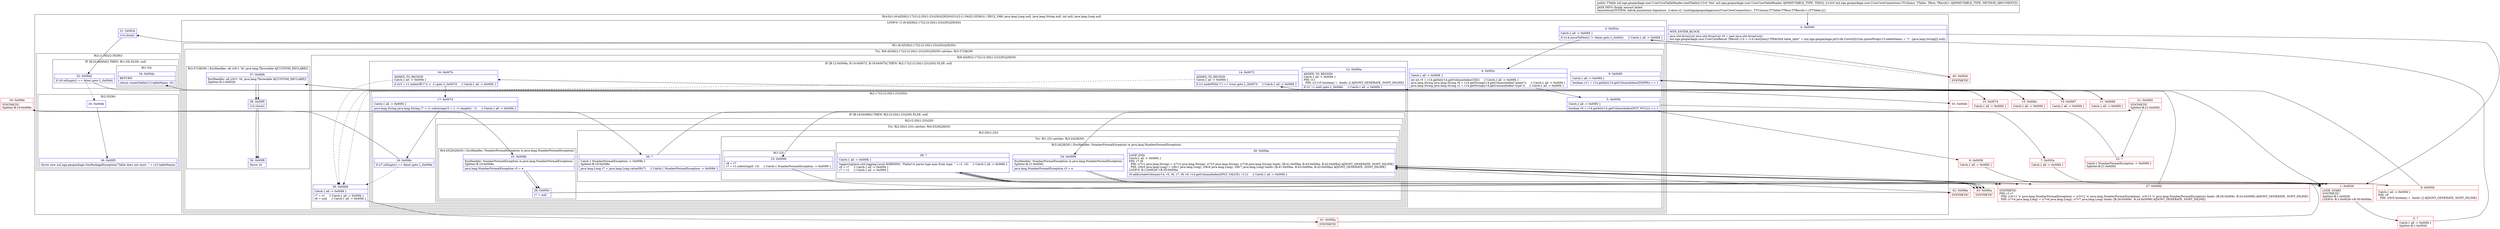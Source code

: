 digraph "CFG formil.nga.geopackage.user.UserCoreTableReader.readTable(Lmil\/nga\/geopackage\/user\/UserCoreConnection;)Lmil\/nga\/geopackage\/user\/UserTable;" {
subgraph cluster_Region_1914495435 {
label = "R(4:0|(1:(6:4|5|9|(2:17|(2:(2:20|(1:23))|30))|29|30))|31|(2:(1:34)|(2:35|36))) | DECL_VAR: java.lang.Long null, java.lang.String null, int null, java.lang.Long null\l";
node [shape=record,color=blue];
Node_0 [shape=record,label="{0\:\ 0x0000|MTH_ENTER_BLOCK\l|java.util.ArrayList java.util.ArrayList r0 = new java.util.ArrayList()\lmil.nga.geopackage.user.UserCoreResult TResult r14 = r14.rawQuery(\"PRAGMA table_info(\" + mil.nga.geopackage.p021db.CoreSQLUtils.quoteWrap(r13.tableName) + \")\", (java.lang.String[]) null)\l}"];
subgraph cluster_LoopRegion_1380683246 {
label = "LOOP:0: (1:(6:4|5|9|(2:17|(2:(2:20|(1:23))|30))|29|30))";
node [shape=record,color=blue];
Node_3 [shape=record,label="{3\:\ 0x002a|Catch:\{ all \-\> 0x00f4 \}\l|if (r14.moveToNext() != false) goto L_0x002c     \/\/ Catch:\{ all \-\> 0x00f4 \}\l}"];
subgraph cluster_Region_509540973 {
label = "R(1:(6:4|5|9|(2:17|(2:(2:20|(1:23))|30))|29|30))";
node [shape=record,color=blue];
subgraph cluster_TryCatchRegion_161802107 {
label = "Try: R(6:4|5|9|(2:17|(2:(2:20|(1:23))|30))|29|30) catches: R(3:37|38|39)";
node [shape=record,color=blue];
subgraph cluster_Region_404486229 {
label = "R(6:4|5|9|(2:17|(2:(2:20|(1:23))|30))|29|30)";
node [shape=record,color=blue];
Node_4 [shape=record,label="{4\:\ 0x002c|Catch:\{ all \-\> 0x00f4 \}\l|int int r5 = r14.getInt(r14.getColumnIndex(CID))     \/\/ Catch:\{ all \-\> 0x00f4 \}\ljava.lang.String java.lang.String r6 = r14.getString(r14.getColumnIndex(\"name\"))     \/\/ Catch:\{ all \-\> 0x00f4 \}\ljava.lang.String java.lang.String r1 = r14.getString(r14.getColumnIndex(\"type\"))     \/\/ Catch:\{ all \-\> 0x00f4 \}\l}"];
Node_5 [shape=record,label="{5\:\ 0x0056|Catch:\{ all \-\> 0x00f4 \}\l|boolean r9 = r14.getInt(r14.getColumnIndex(NOT_NULL)) == 1\l}"];
Node_9 [shape=record,label="{9\:\ 0x0065|Catch:\{ all \-\> 0x00f4 \}\l|boolean r11 = r14.getInt(r14.getColumnIndex(f250PK)) == 1\l}"];
subgraph cluster_IfRegion_1087328579 {
label = "IF [B:12:0x006a, B:14:0x0072, B:16:0x007b] THEN: R(2:17|(2:(2:20|(1:23))|30)) ELSE: null";
node [shape=record,color=blue];
Node_12 [shape=record,label="{12\:\ 0x006a|ADDED_TO_REGION\lCatch:\{ all \-\> 0x00f4 \}\lPHI: r11 \l  PHI: (r11v0 boolean) =  binds: [] A[DONT_GENERATE, DONT_INLINE]\l|if (r1 != null) goto L_0x006c     \/\/ Catch:\{ all \-\> 0x00f4 \}\l}"];
Node_14 [shape=record,label="{14\:\ 0x0072|ADDED_TO_REGION\lCatch:\{ all \-\> 0x00f4 \}\l|if (r1.endsWith(\")\") == true) goto L_0x0074     \/\/ Catch:\{ all \-\> 0x00f4 \}\l}"];
Node_16 [shape=record,label="{16\:\ 0x007b|ADDED_TO_REGION\lCatch:\{ all \-\> 0x00f4 \}\l|if ((r3 = r1.indexOf(\"(\")) \> \-1) goto L_0x007d     \/\/ Catch:\{ all \-\> 0x00f4 \}\l}"];
subgraph cluster_Region_439905535 {
label = "R(2:17|(2:(2:20|(1:23))|30))";
node [shape=record,color=blue];
Node_17 [shape=record,label="{17\:\ 0x007d|Catch:\{ all \-\> 0x00f4 \}\l|java.lang.String java.lang.String r7 = r1.substring(r3 + 1, r1.length() \- 1)     \/\/ Catch:\{ all \-\> 0x00f4 \}\l}"];
subgraph cluster_IfRegion_688884373 {
label = "IF [B:18:0x008c] THEN: R(2:(2:20|(1:23))|30) ELSE: null";
node [shape=record,color=blue];
Node_18 [shape=record,label="{18\:\ 0x008c|if (r7.isEmpty() == false) goto L_0x008e\l}"];
subgraph cluster_Region_228344468 {
label = "R(2:(2:20|(1:23))|30)";
node [shape=record,color=blue];
subgraph cluster_TryCatchRegion_1904199654 {
label = "Try: R(2:20|(1:23)) catches: R(4:25|26|28|30)";
node [shape=record,color=blue];
subgraph cluster_Region_334533566 {
label = "R(2:20|(1:23))";
node [shape=record,color=blue];
Node_20 [shape=record,label="{20\:\ ?|Catch:\{ NumberFormatException \-\> 0x009b \}\lSplitter:B:19:0x008e\l|java.lang.Long r7 = java.lang.Long.valueOf(r7)     \/\/ Catch:\{ NumberFormatException \-\> 0x009b \}\l}"];
subgraph cluster_TryCatchRegion_1043715811 {
label = "Try: R(1:23) catches: R(3:24|28|30)";
node [shape=record,color=blue];
subgraph cluster_Region_336766635 {
label = "R(1:23)";
node [shape=record,color=blue];
Node_23 [shape=record,label="{23\:\ 0x0096|r8 = r7\lr7 = r1.substring(0, r3)     \/\/ Catch:\{ NumberFormatException \-\> 0x0099 \}\l}"];
}
subgraph cluster_Region_558123183 {
label = "R(3:24|28|30) | ExcHandler: NumberFormatException (e java.lang.NumberFormatException)\l";
node [shape=record,color=blue];
Node_24 [shape=record,label="{24\:\ 0x0099|ExcHandler: NumberFormatException (e java.lang.NumberFormatException)\lSplitter:B:21:0x0092\l|java.lang.NumberFormatException r3 = e\l}"];
Node_28 [shape=record,label="{28\:\ ?|Catch:\{ all \-\> 0x00f4 \}\l|logger.log(java.util.logging.Level.WARNING, \"Failed to parse type max from type: \" + r1, r3)     \/\/ Catch:\{ all \-\> 0x00f4 \}\lr8 = r7     \/\/ Catch:\{ all \-\> 0x00f4 \}\lr7 = r1     \/\/ Catch:\{ all \-\> 0x00f4 \}\l}"];
Node_30 [shape=record,label="{30\:\ 0x00ba|LOOP_END\lCatch:\{ all \-\> 0x00f4 \}\lPHI: r7 r8 \l  PHI: (r7v1 java.lang.String) = (r7v2 java.lang.String), (r7v5 java.lang.String), (r7v8 java.lang.String) binds: [B:41:0x00ba, B:43:0x00ba, B:42:0x00ba] A[DONT_GENERATE, DONT_INLINE]\l  PHI: (r8v0 java.lang.Long) = (r8v1 java.lang.Long), (r8v6 java.lang.Long), (r8v7 java.lang.Long) binds: [B:41:0x00ba, B:43:0x00ba, B:42:0x00ba] A[DONT_GENERATE, DONT_INLINE]\lLOOP:0: B:1:0x0026\-\>B:30:0x00ba\l|r0.add(createColumn(r14, r5, r6, r7, r8, r9, r14.getColumnIndex(DFLT_VALUE), r11))     \/\/ Catch:\{ all \-\> 0x00f4 \}\l}"];
}
}
}
subgraph cluster_Region_880951869 {
label = "R(4:25|26|28|30) | ExcHandler: NumberFormatException (e java.lang.NumberFormatException)\l";
node [shape=record,color=blue];
Node_25 [shape=record,label="{25\:\ 0x009b|ExcHandler: NumberFormatException (e java.lang.NumberFormatException)\lSplitter:B:19:0x008e\l|java.lang.NumberFormatException r3 = e\l}"];
Node_26 [shape=record,label="{26\:\ 0x009c|r7 = null\l}"];
Node_28 [shape=record,label="{28\:\ ?|Catch:\{ all \-\> 0x00f4 \}\l|logger.log(java.util.logging.Level.WARNING, \"Failed to parse type max from type: \" + r1, r3)     \/\/ Catch:\{ all \-\> 0x00f4 \}\lr8 = r7     \/\/ Catch:\{ all \-\> 0x00f4 \}\lr7 = r1     \/\/ Catch:\{ all \-\> 0x00f4 \}\l}"];
Node_30 [shape=record,label="{30\:\ 0x00ba|LOOP_END\lCatch:\{ all \-\> 0x00f4 \}\lPHI: r7 r8 \l  PHI: (r7v1 java.lang.String) = (r7v2 java.lang.String), (r7v5 java.lang.String), (r7v8 java.lang.String) binds: [B:41:0x00ba, B:43:0x00ba, B:42:0x00ba] A[DONT_GENERATE, DONT_INLINE]\l  PHI: (r8v0 java.lang.Long) = (r8v1 java.lang.Long), (r8v6 java.lang.Long), (r8v7 java.lang.Long) binds: [B:41:0x00ba, B:43:0x00ba, B:42:0x00ba] A[DONT_GENERATE, DONT_INLINE]\lLOOP:0: B:1:0x0026\-\>B:30:0x00ba\l|r0.add(createColumn(r14, r5, r6, r7, r8, r9, r14.getColumnIndex(DFLT_VALUE), r11))     \/\/ Catch:\{ all \-\> 0x00f4 \}\l}"];
}
}
Node_30 [shape=record,label="{30\:\ 0x00ba|LOOP_END\lCatch:\{ all \-\> 0x00f4 \}\lPHI: r7 r8 \l  PHI: (r7v1 java.lang.String) = (r7v2 java.lang.String), (r7v5 java.lang.String), (r7v8 java.lang.String) binds: [B:41:0x00ba, B:43:0x00ba, B:42:0x00ba] A[DONT_GENERATE, DONT_INLINE]\l  PHI: (r8v0 java.lang.Long) = (r8v1 java.lang.Long), (r8v6 java.lang.Long), (r8v7 java.lang.Long) binds: [B:41:0x00ba, B:43:0x00ba, B:42:0x00ba] A[DONT_GENERATE, DONT_INLINE]\lLOOP:0: B:1:0x0026\-\>B:30:0x00ba\l|r0.add(createColumn(r14, r5, r6, r7, r8, r9, r14.getColumnIndex(DFLT_VALUE), r11))     \/\/ Catch:\{ all \-\> 0x00f4 \}\l}"];
}
}
}
}
Node_29 [shape=record,label="{29\:\ 0x00b8|Catch:\{ all \-\> 0x00f4 \}\l|r7 = r1     \/\/ Catch:\{ all \-\> 0x00f4 \}\lr8 = null     \/\/ Catch:\{ all \-\> 0x00f4 \}\l}"];
Node_30 [shape=record,label="{30\:\ 0x00ba|LOOP_END\lCatch:\{ all \-\> 0x00f4 \}\lPHI: r7 r8 \l  PHI: (r7v1 java.lang.String) = (r7v2 java.lang.String), (r7v5 java.lang.String), (r7v8 java.lang.String) binds: [B:41:0x00ba, B:43:0x00ba, B:42:0x00ba] A[DONT_GENERATE, DONT_INLINE]\l  PHI: (r8v0 java.lang.Long) = (r8v1 java.lang.Long), (r8v6 java.lang.Long), (r8v7 java.lang.Long) binds: [B:41:0x00ba, B:43:0x00ba, B:42:0x00ba] A[DONT_GENERATE, DONT_INLINE]\lLOOP:0: B:1:0x0026\-\>B:30:0x00ba\l|r0.add(createColumn(r14, r5, r6, r7, r8, r9, r14.getColumnIndex(DFLT_VALUE), r11))     \/\/ Catch:\{ all \-\> 0x00f4 \}\l}"];
}
subgraph cluster_Region_357895842 {
label = "R(3:37|38|39) | ExcHandler: all (r0v1 'th' java.lang.Throwable A[CUSTOM_DECLARE])\l";
node [shape=record,color=blue];
Node_37 [shape=record,label="{37\:\ 0x00f4|ExcHandler: all (r0v1 'th' java.lang.Throwable A[CUSTOM_DECLARE])\lSplitter:B:1:0x0026\l}"];
Node_38 [shape=record,label="{38\:\ 0x00f5|r14.close()\l}"];
Node_39 [shape=record,label="{39\:\ 0x00f8|throw r0\l}"];
}
}
}
}
Node_31 [shape=record,label="{31\:\ 0x00cb|r14.close()\l}"];
subgraph cluster_Region_1473367770 {
label = "R(2:(1:34)|(2:35|36))";
node [shape=record,color=blue];
subgraph cluster_IfRegion_463063753 {
label = "IF [B:32:0x00d2] THEN: R(1:34) ELSE: null";
node [shape=record,color=blue];
Node_32 [shape=record,label="{32\:\ 0x00d2|if (r0.isEmpty() == false) goto L_0x00d4\l}"];
subgraph cluster_Region_1034739757 {
label = "R(1:34)";
node [shape=record,color=blue];
Node_34 [shape=record,label="{34\:\ 0x00da|RETURN\l|return createTable(r13.tableName, r0)\l}"];
}
}
subgraph cluster_Region_2036360292 {
label = "R(2:35|36)";
node [shape=record,color=blue];
Node_35 [shape=record,label="{35\:\ 0x00db}"];
Node_36 [shape=record,label="{36\:\ 0x00f3|throw new mil.nga.geopackage.GeoPackageException(\"Table does not exist: \" + r13.tableName)\l}"];
}
}
}
subgraph cluster_Region_357895842 {
label = "R(3:37|38|39) | ExcHandler: all (r0v1 'th' java.lang.Throwable A[CUSTOM_DECLARE])\l";
node [shape=record,color=blue];
Node_37 [shape=record,label="{37\:\ 0x00f4|ExcHandler: all (r0v1 'th' java.lang.Throwable A[CUSTOM_DECLARE])\lSplitter:B:1:0x0026\l}"];
Node_38 [shape=record,label="{38\:\ 0x00f5|r14.close()\l}"];
Node_39 [shape=record,label="{39\:\ 0x00f8|throw r0\l}"];
}
subgraph cluster_Region_880951869 {
label = "R(4:25|26|28|30) | ExcHandler: NumberFormatException (e java.lang.NumberFormatException)\l";
node [shape=record,color=blue];
Node_25 [shape=record,label="{25\:\ 0x009b|ExcHandler: NumberFormatException (e java.lang.NumberFormatException)\lSplitter:B:19:0x008e\l|java.lang.NumberFormatException r3 = e\l}"];
Node_26 [shape=record,label="{26\:\ 0x009c|r7 = null\l}"];
Node_28 [shape=record,label="{28\:\ ?|Catch:\{ all \-\> 0x00f4 \}\l|logger.log(java.util.logging.Level.WARNING, \"Failed to parse type max from type: \" + r1, r3)     \/\/ Catch:\{ all \-\> 0x00f4 \}\lr8 = r7     \/\/ Catch:\{ all \-\> 0x00f4 \}\lr7 = r1     \/\/ Catch:\{ all \-\> 0x00f4 \}\l}"];
Node_30 [shape=record,label="{30\:\ 0x00ba|LOOP_END\lCatch:\{ all \-\> 0x00f4 \}\lPHI: r7 r8 \l  PHI: (r7v1 java.lang.String) = (r7v2 java.lang.String), (r7v5 java.lang.String), (r7v8 java.lang.String) binds: [B:41:0x00ba, B:43:0x00ba, B:42:0x00ba] A[DONT_GENERATE, DONT_INLINE]\l  PHI: (r8v0 java.lang.Long) = (r8v1 java.lang.Long), (r8v6 java.lang.Long), (r8v7 java.lang.Long) binds: [B:41:0x00ba, B:43:0x00ba, B:42:0x00ba] A[DONT_GENERATE, DONT_INLINE]\lLOOP:0: B:1:0x0026\-\>B:30:0x00ba\l|r0.add(createColumn(r14, r5, r6, r7, r8, r9, r14.getColumnIndex(DFLT_VALUE), r11))     \/\/ Catch:\{ all \-\> 0x00f4 \}\l}"];
}
subgraph cluster_Region_558123183 {
label = "R(3:24|28|30) | ExcHandler: NumberFormatException (e java.lang.NumberFormatException)\l";
node [shape=record,color=blue];
Node_24 [shape=record,label="{24\:\ 0x0099|ExcHandler: NumberFormatException (e java.lang.NumberFormatException)\lSplitter:B:21:0x0092\l|java.lang.NumberFormatException r3 = e\l}"];
Node_28 [shape=record,label="{28\:\ ?|Catch:\{ all \-\> 0x00f4 \}\l|logger.log(java.util.logging.Level.WARNING, \"Failed to parse type max from type: \" + r1, r3)     \/\/ Catch:\{ all \-\> 0x00f4 \}\lr8 = r7     \/\/ Catch:\{ all \-\> 0x00f4 \}\lr7 = r1     \/\/ Catch:\{ all \-\> 0x00f4 \}\l}"];
Node_30 [shape=record,label="{30\:\ 0x00ba|LOOP_END\lCatch:\{ all \-\> 0x00f4 \}\lPHI: r7 r8 \l  PHI: (r7v1 java.lang.String) = (r7v2 java.lang.String), (r7v5 java.lang.String), (r7v8 java.lang.String) binds: [B:41:0x00ba, B:43:0x00ba, B:42:0x00ba] A[DONT_GENERATE, DONT_INLINE]\l  PHI: (r8v0 java.lang.Long) = (r8v1 java.lang.Long), (r8v6 java.lang.Long), (r8v7 java.lang.Long) binds: [B:41:0x00ba, B:43:0x00ba, B:42:0x00ba] A[DONT_GENERATE, DONT_INLINE]\lLOOP:0: B:1:0x0026\-\>B:30:0x00ba\l|r0.add(createColumn(r14, r5, r6, r7, r8, r9, r14.getColumnIndex(DFLT_VALUE), r11))     \/\/ Catch:\{ all \-\> 0x00f4 \}\l}"];
}
Node_1 [shape=record,color=red,label="{1\:\ 0x0026|LOOP_START\lSYNTHETIC\lSplitter:B:1:0x0026\lLOOP:0: B:1:0x0026\-\>B:30:0x00ba\l}"];
Node_2 [shape=record,color=red,label="{2\:\ ?|Catch:\{ all \-\> 0x00f4 \}\lSplitter:B:1:0x0026\l}"];
Node_6 [shape=record,color=red,label="{6\:\ 0x0058|Catch:\{ all \-\> 0x00f4 \}\l}"];
Node_7 [shape=record,color=red,label="{7\:\ 0x005a|Catch:\{ all \-\> 0x00f4 \}\l}"];
Node_8 [shape=record,color=red,label="{8\:\ 0x005b|Catch:\{ all \-\> 0x00f4 \}\lPHI: r9 \l  PHI: (r9v0 boolean) =  binds: [] A[DONT_GENERATE, DONT_INLINE]\l}"];
Node_10 [shape=record,color=red,label="{10\:\ 0x0067|Catch:\{ all \-\> 0x00f4 \}\l}"];
Node_11 [shape=record,color=red,label="{11\:\ 0x0069|Catch:\{ all \-\> 0x00f4 \}\l}"];
Node_13 [shape=record,color=red,label="{13\:\ 0x006c|Catch:\{ all \-\> 0x00f4 \}\l}"];
Node_15 [shape=record,color=red,label="{15\:\ 0x0074|Catch:\{ all \-\> 0x00f4 \}\l}"];
Node_19 [shape=record,color=red,label="{19\:\ 0x008e|SYNTHETIC\lSplitter:B:19:0x008e\l}"];
Node_21 [shape=record,color=red,label="{21\:\ 0x0092|SYNTHETIC\lSplitter:B:21:0x0092\l}"];
Node_22 [shape=record,color=red,label="{22\:\ ?|Catch:\{ NumberFormatException \-\> 0x0099 \}\lSplitter:B:21:0x0092\l}"];
Node_27 [shape=record,color=red,label="{27\:\ 0x009d|SYNTHETIC\lPHI: r3 r7 \l  PHI: (r3v11 'e' java.lang.NumberFormatException) = (r3v12 'e' java.lang.NumberFormatException), (r3v13 'e' java.lang.NumberFormatException) binds: [B:26:0x009c, B:24:0x0099] A[DONT_GENERATE, DONT_INLINE]\l  PHI: (r7v4 java.lang.Long) = (r7v6 java.lang.Long), (r7v7 java.lang.Long) binds: [B:26:0x009c, B:24:0x0099] A[DONT_GENERATE, DONT_INLINE]\l}"];
Node_33 [shape=record,color=red,label="{33\:\ 0x00d4}"];
Node_40 [shape=record,color=red,label="{40\:\ 0x00cb|SYNTHETIC\l}"];
Node_41 [shape=record,color=red,label="{41\:\ 0x00ba|SYNTHETIC\l}"];
Node_42 [shape=record,color=red,label="{42\:\ 0x00ba|SYNTHETIC\l}"];
Node_43 [shape=record,color=red,label="{43\:\ 0x00ba|SYNTHETIC\l}"];
MethodNode[shape=record,label="{public TTable mil.nga.geopackage.user.UserCoreTableReader.readTable((r13v0 'this' mil.nga.geopackage.user.UserCoreTableReader A[IMMUTABLE_TYPE, THIS]), (r14v0 mil.nga.geopackage.user.UserCoreConnection\<TColumn, TTable, TRow, TResult\> A[IMMUTABLE_TYPE, METHOD_ARGUMENT]))  | JADX INFO: finally extract failed\lAnnotation[SYSTEM, dalvik.annotation.Signature, \{value=[(, Lmil\/nga\/geopackage\/user\/UserCoreConnection\<, TTColumn;TTTable;TTRow;TTResult;\>;)TTTable;]\}]\l}"];
MethodNode -> Node_0;
Node_0 -> Node_1;
Node_3 -> Node_4;
Node_3 -> Node_40[style=dashed];
Node_4 -> Node_5;
Node_5 -> Node_6;
Node_5 -> Node_7;
Node_9 -> Node_10;
Node_9 -> Node_11;
Node_12 -> Node_13;
Node_12 -> Node_29[style=dashed];
Node_14 -> Node_15;
Node_14 -> Node_29[style=dashed];
Node_16 -> Node_17;
Node_16 -> Node_29[style=dashed];
Node_17 -> Node_18;
Node_18 -> Node_19;
Node_18 -> Node_29[style=dashed];
Node_20 -> Node_21;
Node_23 -> Node_42;
Node_24 -> Node_27;
Node_28 -> Node_43;
Node_30 -> Node_1;
Node_25 -> Node_26;
Node_26 -> Node_27;
Node_28 -> Node_43;
Node_30 -> Node_1;
Node_30 -> Node_1;
Node_29 -> Node_41;
Node_30 -> Node_1;
Node_37 -> Node_38;
Node_38 -> Node_39;
Node_31 -> Node_32;
Node_32 -> Node_33;
Node_32 -> Node_35[style=dashed];
Node_35 -> Node_36;
Node_37 -> Node_38;
Node_38 -> Node_39;
Node_25 -> Node_26;
Node_26 -> Node_27;
Node_28 -> Node_43;
Node_30 -> Node_1;
Node_24 -> Node_27;
Node_28 -> Node_43;
Node_30 -> Node_1;
Node_1 -> Node_2;
Node_1 -> Node_37;
Node_2 -> Node_3;
Node_6 -> Node_8;
Node_7 -> Node_8;
Node_8 -> Node_9;
Node_10 -> Node_12;
Node_11 -> Node_12;
Node_13 -> Node_14;
Node_15 -> Node_16;
Node_19 -> Node_20;
Node_19 -> Node_25;
Node_21 -> Node_22;
Node_21 -> Node_24;
Node_22 -> Node_23;
Node_27 -> Node_28;
Node_27 -> Node_37;
Node_33 -> Node_34;
Node_40 -> Node_31;
Node_41 -> Node_30;
Node_42 -> Node_30;
Node_43 -> Node_30;
}

